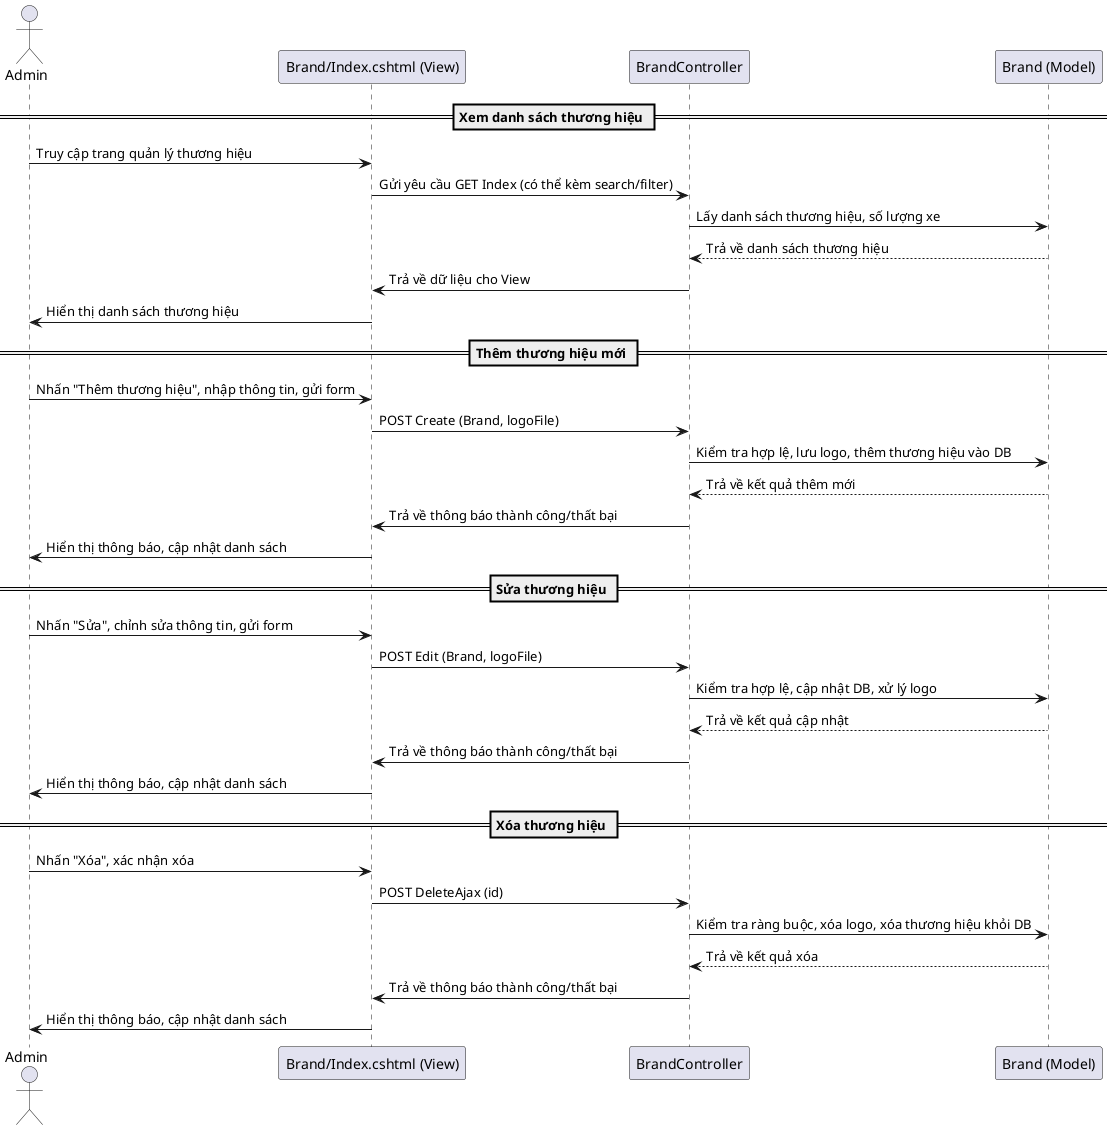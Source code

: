 @startuml
actor "Admin" as AdminUser
participant "Brand/Index.cshtml (View)" as View
participant "BrandController" as Controller
participant "Brand (Model)" as Model

== Xem danh sách thương hiệu ==
AdminUser -> View : Truy cập trang quản lý thương hiệu
View -> Controller : Gửi yêu cầu GET Index (có thể kèm search/filter)
Controller -> Model : Lấy danh sách thương hiệu, số lượng xe
Model --> Controller : Trả về danh sách thương hiệu
Controller -> View : Trả về dữ liệu cho View
View -> AdminUser : Hiển thị danh sách thương hiệu

== Thêm thương hiệu mới ==
AdminUser -> View : Nhấn "Thêm thương hiệu", nhập thông tin, gửi form
View -> Controller : POST Create (Brand, logoFile)
Controller -> Model : Kiểm tra hợp lệ, lưu logo, thêm thương hiệu vào DB
Model --> Controller : Trả về kết quả thêm mới
Controller -> View : Trả về thông báo thành công/thất bại
View -> AdminUser : Hiển thị thông báo, cập nhật danh sách

== Sửa thương hiệu ==
AdminUser -> View : Nhấn "Sửa", chỉnh sửa thông tin, gửi form
View -> Controller : POST Edit (Brand, logoFile)
Controller -> Model : Kiểm tra hợp lệ, cập nhật DB, xử lý logo
Model --> Controller : Trả về kết quả cập nhật
Controller -> View : Trả về thông báo thành công/thất bại
View -> AdminUser : Hiển thị thông báo, cập nhật danh sách

== Xóa thương hiệu ==
AdminUser -> View : Nhấn "Xóa", xác nhận xóa
View -> Controller : POST DeleteAjax (id)
Controller -> Model : Kiểm tra ràng buộc, xóa logo, xóa thương hiệu khỏi DB
Model --> Controller : Trả về kết quả xóa
Controller -> View : Trả về thông báo thành công/thất bại
View -> AdminUser : Hiển thị thông báo, cập nhật danh sách

@enduml